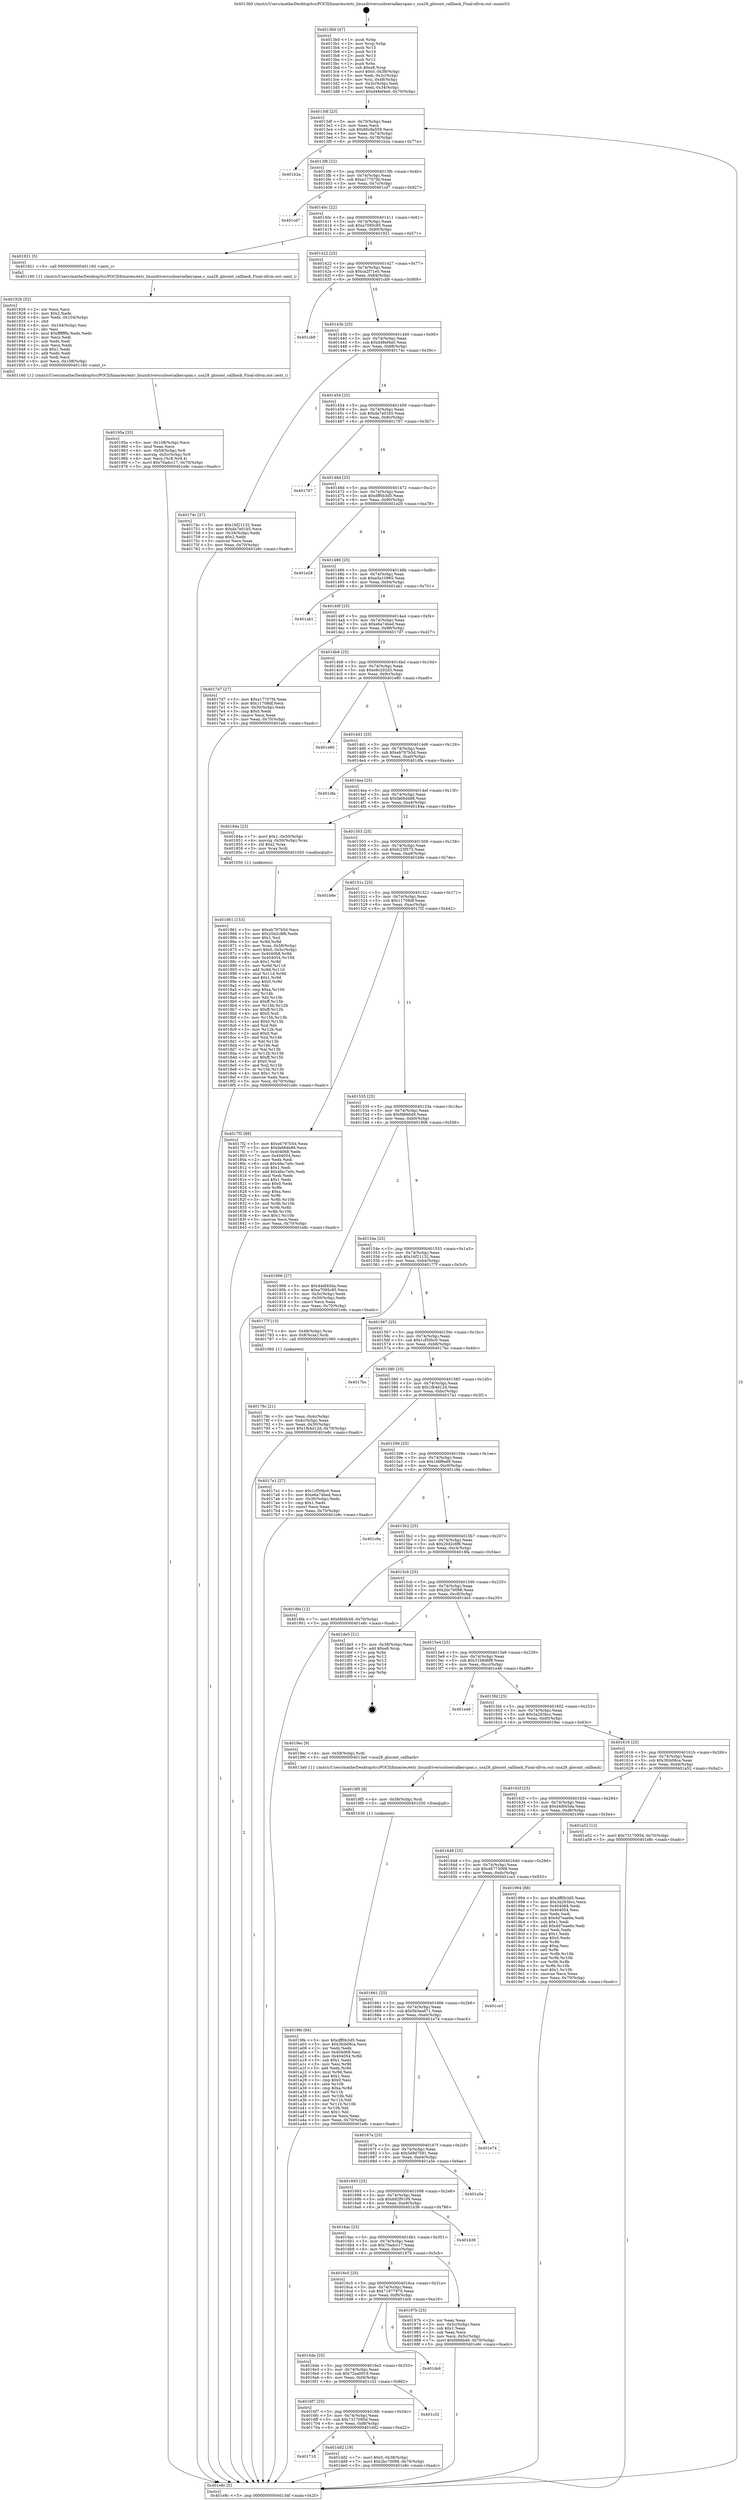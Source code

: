 digraph "0x4013b0" {
  label = "0x4013b0 (/mnt/c/Users/mathe/Desktop/tcc/POCII/binaries/extr_linuxdriversusbserialkeyspan.c_usa28_glocont_callback_Final-ollvm.out::main(0))"
  labelloc = "t"
  node[shape=record]

  Entry [label="",width=0.3,height=0.3,shape=circle,fillcolor=black,style=filled]
  "0x4013df" [label="{
     0x4013df [23]\l
     | [instrs]\l
     &nbsp;&nbsp;0x4013df \<+3\>: mov -0x70(%rbp),%eax\l
     &nbsp;&nbsp;0x4013e2 \<+2\>: mov %eax,%ecx\l
     &nbsp;&nbsp;0x4013e4 \<+6\>: sub $0x80c9a559,%ecx\l
     &nbsp;&nbsp;0x4013ea \<+3\>: mov %eax,-0x74(%rbp)\l
     &nbsp;&nbsp;0x4013ed \<+3\>: mov %ecx,-0x78(%rbp)\l
     &nbsp;&nbsp;0x4013f0 \<+6\>: je 0000000000401b2a \<main+0x77a\>\l
  }"]
  "0x401b2a" [label="{
     0x401b2a\l
  }", style=dashed]
  "0x4013f6" [label="{
     0x4013f6 [22]\l
     | [instrs]\l
     &nbsp;&nbsp;0x4013f6 \<+5\>: jmp 00000000004013fb \<main+0x4b\>\l
     &nbsp;&nbsp;0x4013fb \<+3\>: mov -0x74(%rbp),%eax\l
     &nbsp;&nbsp;0x4013fe \<+5\>: sub $0xa17707fd,%eax\l
     &nbsp;&nbsp;0x401403 \<+3\>: mov %eax,-0x7c(%rbp)\l
     &nbsp;&nbsp;0x401406 \<+6\>: je 0000000000401cd7 \<main+0x927\>\l
  }"]
  Exit [label="",width=0.3,height=0.3,shape=circle,fillcolor=black,style=filled,peripheries=2]
  "0x401cd7" [label="{
     0x401cd7\l
  }", style=dashed]
  "0x40140c" [label="{
     0x40140c [22]\l
     | [instrs]\l
     &nbsp;&nbsp;0x40140c \<+5\>: jmp 0000000000401411 \<main+0x61\>\l
     &nbsp;&nbsp;0x401411 \<+3\>: mov -0x74(%rbp),%eax\l
     &nbsp;&nbsp;0x401414 \<+5\>: sub $0xa7095c85,%eax\l
     &nbsp;&nbsp;0x401419 \<+3\>: mov %eax,-0x80(%rbp)\l
     &nbsp;&nbsp;0x40141c \<+6\>: je 0000000000401921 \<main+0x571\>\l
  }"]
  "0x401710" [label="{
     0x401710\l
  }", style=dashed]
  "0x401921" [label="{
     0x401921 [5]\l
     | [instrs]\l
     &nbsp;&nbsp;0x401921 \<+5\>: call 0000000000401160 \<next_i\>\l
     | [calls]\l
     &nbsp;&nbsp;0x401160 \{1\} (/mnt/c/Users/mathe/Desktop/tcc/POCII/binaries/extr_linuxdriversusbserialkeyspan.c_usa28_glocont_callback_Final-ollvm.out::next_i)\l
  }"]
  "0x401422" [label="{
     0x401422 [25]\l
     | [instrs]\l
     &nbsp;&nbsp;0x401422 \<+5\>: jmp 0000000000401427 \<main+0x77\>\l
     &nbsp;&nbsp;0x401427 \<+3\>: mov -0x74(%rbp),%eax\l
     &nbsp;&nbsp;0x40142a \<+5\>: sub $0xca2f71e0,%eax\l
     &nbsp;&nbsp;0x40142f \<+6\>: mov %eax,-0x84(%rbp)\l
     &nbsp;&nbsp;0x401435 \<+6\>: je 0000000000401cb9 \<main+0x909\>\l
  }"]
  "0x401dd2" [label="{
     0x401dd2 [19]\l
     | [instrs]\l
     &nbsp;&nbsp;0x401dd2 \<+7\>: movl $0x0,-0x38(%rbp)\l
     &nbsp;&nbsp;0x401dd9 \<+7\>: movl $0x2bc70098,-0x70(%rbp)\l
     &nbsp;&nbsp;0x401de0 \<+5\>: jmp 0000000000401e8c \<main+0xadc\>\l
  }"]
  "0x401cb9" [label="{
     0x401cb9\l
  }", style=dashed]
  "0x40143b" [label="{
     0x40143b [25]\l
     | [instrs]\l
     &nbsp;&nbsp;0x40143b \<+5\>: jmp 0000000000401440 \<main+0x90\>\l
     &nbsp;&nbsp;0x401440 \<+3\>: mov -0x74(%rbp),%eax\l
     &nbsp;&nbsp;0x401443 \<+5\>: sub $0xd48ef4a0,%eax\l
     &nbsp;&nbsp;0x401448 \<+6\>: mov %eax,-0x88(%rbp)\l
     &nbsp;&nbsp;0x40144e \<+6\>: je 000000000040174c \<main+0x39c\>\l
  }"]
  "0x4016f7" [label="{
     0x4016f7 [25]\l
     | [instrs]\l
     &nbsp;&nbsp;0x4016f7 \<+5\>: jmp 00000000004016fc \<main+0x34c\>\l
     &nbsp;&nbsp;0x4016fc \<+3\>: mov -0x74(%rbp),%eax\l
     &nbsp;&nbsp;0x4016ff \<+5\>: sub $0x7317095d,%eax\l
     &nbsp;&nbsp;0x401704 \<+6\>: mov %eax,-0xf8(%rbp)\l
     &nbsp;&nbsp;0x40170a \<+6\>: je 0000000000401dd2 \<main+0xa22\>\l
  }"]
  "0x40174c" [label="{
     0x40174c [27]\l
     | [instrs]\l
     &nbsp;&nbsp;0x40174c \<+5\>: mov $0x16f21132,%eax\l
     &nbsp;&nbsp;0x401751 \<+5\>: mov $0xda7e01b5,%ecx\l
     &nbsp;&nbsp;0x401756 \<+3\>: mov -0x34(%rbp),%edx\l
     &nbsp;&nbsp;0x401759 \<+3\>: cmp $0x2,%edx\l
     &nbsp;&nbsp;0x40175c \<+3\>: cmovne %ecx,%eax\l
     &nbsp;&nbsp;0x40175f \<+3\>: mov %eax,-0x70(%rbp)\l
     &nbsp;&nbsp;0x401762 \<+5\>: jmp 0000000000401e8c \<main+0xadc\>\l
  }"]
  "0x401454" [label="{
     0x401454 [25]\l
     | [instrs]\l
     &nbsp;&nbsp;0x401454 \<+5\>: jmp 0000000000401459 \<main+0xa9\>\l
     &nbsp;&nbsp;0x401459 \<+3\>: mov -0x74(%rbp),%eax\l
     &nbsp;&nbsp;0x40145c \<+5\>: sub $0xda7e01b5,%eax\l
     &nbsp;&nbsp;0x401461 \<+6\>: mov %eax,-0x8c(%rbp)\l
     &nbsp;&nbsp;0x401467 \<+6\>: je 0000000000401767 \<main+0x3b7\>\l
  }"]
  "0x401e8c" [label="{
     0x401e8c [5]\l
     | [instrs]\l
     &nbsp;&nbsp;0x401e8c \<+5\>: jmp 00000000004013df \<main+0x2f\>\l
  }"]
  "0x4013b0" [label="{
     0x4013b0 [47]\l
     | [instrs]\l
     &nbsp;&nbsp;0x4013b0 \<+1\>: push %rbp\l
     &nbsp;&nbsp;0x4013b1 \<+3\>: mov %rsp,%rbp\l
     &nbsp;&nbsp;0x4013b4 \<+2\>: push %r15\l
     &nbsp;&nbsp;0x4013b6 \<+2\>: push %r14\l
     &nbsp;&nbsp;0x4013b8 \<+2\>: push %r13\l
     &nbsp;&nbsp;0x4013ba \<+2\>: push %r12\l
     &nbsp;&nbsp;0x4013bc \<+1\>: push %rbx\l
     &nbsp;&nbsp;0x4013bd \<+7\>: sub $0xe8,%rsp\l
     &nbsp;&nbsp;0x4013c4 \<+7\>: movl $0x0,-0x38(%rbp)\l
     &nbsp;&nbsp;0x4013cb \<+3\>: mov %edi,-0x3c(%rbp)\l
     &nbsp;&nbsp;0x4013ce \<+4\>: mov %rsi,-0x48(%rbp)\l
     &nbsp;&nbsp;0x4013d2 \<+3\>: mov -0x3c(%rbp),%edi\l
     &nbsp;&nbsp;0x4013d5 \<+3\>: mov %edi,-0x34(%rbp)\l
     &nbsp;&nbsp;0x4013d8 \<+7\>: movl $0xd48ef4a0,-0x70(%rbp)\l
  }"]
  "0x401c32" [label="{
     0x401c32\l
  }", style=dashed]
  "0x401767" [label="{
     0x401767\l
  }", style=dashed]
  "0x40146d" [label="{
     0x40146d [25]\l
     | [instrs]\l
     &nbsp;&nbsp;0x40146d \<+5\>: jmp 0000000000401472 \<main+0xc2\>\l
     &nbsp;&nbsp;0x401472 \<+3\>: mov -0x74(%rbp),%eax\l
     &nbsp;&nbsp;0x401475 \<+5\>: sub $0xdff0b3d5,%eax\l
     &nbsp;&nbsp;0x40147a \<+6\>: mov %eax,-0x90(%rbp)\l
     &nbsp;&nbsp;0x401480 \<+6\>: je 0000000000401e28 \<main+0xa78\>\l
  }"]
  "0x4016de" [label="{
     0x4016de [25]\l
     | [instrs]\l
     &nbsp;&nbsp;0x4016de \<+5\>: jmp 00000000004016e3 \<main+0x333\>\l
     &nbsp;&nbsp;0x4016e3 \<+3\>: mov -0x74(%rbp),%eax\l
     &nbsp;&nbsp;0x4016e6 \<+5\>: sub $0x72aa0919,%eax\l
     &nbsp;&nbsp;0x4016eb \<+6\>: mov %eax,-0xf4(%rbp)\l
     &nbsp;&nbsp;0x4016f1 \<+6\>: je 0000000000401c32 \<main+0x882\>\l
  }"]
  "0x401e28" [label="{
     0x401e28\l
  }", style=dashed]
  "0x401486" [label="{
     0x401486 [25]\l
     | [instrs]\l
     &nbsp;&nbsp;0x401486 \<+5\>: jmp 000000000040148b \<main+0xdb\>\l
     &nbsp;&nbsp;0x40148b \<+3\>: mov -0x74(%rbp),%eax\l
     &nbsp;&nbsp;0x40148e \<+5\>: sub $0xe5a10965,%eax\l
     &nbsp;&nbsp;0x401493 \<+6\>: mov %eax,-0x94(%rbp)\l
     &nbsp;&nbsp;0x401499 \<+6\>: je 0000000000401ab1 \<main+0x701\>\l
  }"]
  "0x401dc6" [label="{
     0x401dc6\l
  }", style=dashed]
  "0x401ab1" [label="{
     0x401ab1\l
  }", style=dashed]
  "0x40149f" [label="{
     0x40149f [25]\l
     | [instrs]\l
     &nbsp;&nbsp;0x40149f \<+5\>: jmp 00000000004014a4 \<main+0xf4\>\l
     &nbsp;&nbsp;0x4014a4 \<+3\>: mov -0x74(%rbp),%eax\l
     &nbsp;&nbsp;0x4014a7 \<+5\>: sub $0xe6a74bed,%eax\l
     &nbsp;&nbsp;0x4014ac \<+6\>: mov %eax,-0x98(%rbp)\l
     &nbsp;&nbsp;0x4014b2 \<+6\>: je 00000000004017d7 \<main+0x427\>\l
  }"]
  "0x4019fe" [label="{
     0x4019fe [84]\l
     | [instrs]\l
     &nbsp;&nbsp;0x4019fe \<+5\>: mov $0xdff0b3d5,%eax\l
     &nbsp;&nbsp;0x401a03 \<+5\>: mov $0x3fcb08ca,%ecx\l
     &nbsp;&nbsp;0x401a08 \<+2\>: xor %edx,%edx\l
     &nbsp;&nbsp;0x401a0a \<+7\>: mov 0x404068,%esi\l
     &nbsp;&nbsp;0x401a11 \<+8\>: mov 0x404054,%r8d\l
     &nbsp;&nbsp;0x401a19 \<+3\>: sub $0x1,%edx\l
     &nbsp;&nbsp;0x401a1c \<+3\>: mov %esi,%r9d\l
     &nbsp;&nbsp;0x401a1f \<+3\>: add %edx,%r9d\l
     &nbsp;&nbsp;0x401a22 \<+4\>: imul %r9d,%esi\l
     &nbsp;&nbsp;0x401a26 \<+3\>: and $0x1,%esi\l
     &nbsp;&nbsp;0x401a29 \<+3\>: cmp $0x0,%esi\l
     &nbsp;&nbsp;0x401a2c \<+4\>: sete %r10b\l
     &nbsp;&nbsp;0x401a30 \<+4\>: cmp $0xa,%r8d\l
     &nbsp;&nbsp;0x401a34 \<+4\>: setl %r11b\l
     &nbsp;&nbsp;0x401a38 \<+3\>: mov %r10b,%bl\l
     &nbsp;&nbsp;0x401a3b \<+3\>: and %r11b,%bl\l
     &nbsp;&nbsp;0x401a3e \<+3\>: xor %r11b,%r10b\l
     &nbsp;&nbsp;0x401a41 \<+3\>: or %r10b,%bl\l
     &nbsp;&nbsp;0x401a44 \<+3\>: test $0x1,%bl\l
     &nbsp;&nbsp;0x401a47 \<+3\>: cmovne %ecx,%eax\l
     &nbsp;&nbsp;0x401a4a \<+3\>: mov %eax,-0x70(%rbp)\l
     &nbsp;&nbsp;0x401a4d \<+5\>: jmp 0000000000401e8c \<main+0xadc\>\l
  }"]
  "0x4017d7" [label="{
     0x4017d7 [27]\l
     | [instrs]\l
     &nbsp;&nbsp;0x4017d7 \<+5\>: mov $0xa17707fd,%eax\l
     &nbsp;&nbsp;0x4017dc \<+5\>: mov $0x11708df,%ecx\l
     &nbsp;&nbsp;0x4017e1 \<+3\>: mov -0x30(%rbp),%edx\l
     &nbsp;&nbsp;0x4017e4 \<+3\>: cmp $0x0,%edx\l
     &nbsp;&nbsp;0x4017e7 \<+3\>: cmove %ecx,%eax\l
     &nbsp;&nbsp;0x4017ea \<+3\>: mov %eax,-0x70(%rbp)\l
     &nbsp;&nbsp;0x4017ed \<+5\>: jmp 0000000000401e8c \<main+0xadc\>\l
  }"]
  "0x4014b8" [label="{
     0x4014b8 [25]\l
     | [instrs]\l
     &nbsp;&nbsp;0x4014b8 \<+5\>: jmp 00000000004014bd \<main+0x10d\>\l
     &nbsp;&nbsp;0x4014bd \<+3\>: mov -0x74(%rbp),%eax\l
     &nbsp;&nbsp;0x4014c0 \<+5\>: sub $0xe9c202d3,%eax\l
     &nbsp;&nbsp;0x4014c5 \<+6\>: mov %eax,-0x9c(%rbp)\l
     &nbsp;&nbsp;0x4014cb \<+6\>: je 0000000000401e80 \<main+0xad0\>\l
  }"]
  "0x4019f5" [label="{
     0x4019f5 [9]\l
     | [instrs]\l
     &nbsp;&nbsp;0x4019f5 \<+4\>: mov -0x58(%rbp),%rdi\l
     &nbsp;&nbsp;0x4019f9 \<+5\>: call 0000000000401030 \<free@plt\>\l
     | [calls]\l
     &nbsp;&nbsp;0x401030 \{1\} (unknown)\l
  }"]
  "0x401e80" [label="{
     0x401e80\l
  }", style=dashed]
  "0x4014d1" [label="{
     0x4014d1 [25]\l
     | [instrs]\l
     &nbsp;&nbsp;0x4014d1 \<+5\>: jmp 00000000004014d6 \<main+0x126\>\l
     &nbsp;&nbsp;0x4014d6 \<+3\>: mov -0x74(%rbp),%eax\l
     &nbsp;&nbsp;0x4014d9 \<+5\>: sub $0xeb797b5d,%eax\l
     &nbsp;&nbsp;0x4014de \<+6\>: mov %eax,-0xa0(%rbp)\l
     &nbsp;&nbsp;0x4014e4 \<+6\>: je 0000000000401dfa \<main+0xa4a\>\l
  }"]
  "0x4016c5" [label="{
     0x4016c5 [25]\l
     | [instrs]\l
     &nbsp;&nbsp;0x4016c5 \<+5\>: jmp 00000000004016ca \<main+0x31a\>\l
     &nbsp;&nbsp;0x4016ca \<+3\>: mov -0x74(%rbp),%eax\l
     &nbsp;&nbsp;0x4016cd \<+5\>: sub $0x71877970,%eax\l
     &nbsp;&nbsp;0x4016d2 \<+6\>: mov %eax,-0xf0(%rbp)\l
     &nbsp;&nbsp;0x4016d8 \<+6\>: je 0000000000401dc6 \<main+0xa16\>\l
  }"]
  "0x401dfa" [label="{
     0x401dfa\l
  }", style=dashed]
  "0x4014ea" [label="{
     0x4014ea [25]\l
     | [instrs]\l
     &nbsp;&nbsp;0x4014ea \<+5\>: jmp 00000000004014ef \<main+0x13f\>\l
     &nbsp;&nbsp;0x4014ef \<+3\>: mov -0x74(%rbp),%eax\l
     &nbsp;&nbsp;0x4014f2 \<+5\>: sub $0xfa684b88,%eax\l
     &nbsp;&nbsp;0x4014f7 \<+6\>: mov %eax,-0xa4(%rbp)\l
     &nbsp;&nbsp;0x4014fd \<+6\>: je 000000000040184a \<main+0x49a\>\l
  }"]
  "0x40197b" [label="{
     0x40197b [25]\l
     | [instrs]\l
     &nbsp;&nbsp;0x40197b \<+2\>: xor %eax,%eax\l
     &nbsp;&nbsp;0x40197d \<+3\>: mov -0x5c(%rbp),%ecx\l
     &nbsp;&nbsp;0x401980 \<+3\>: sub $0x1,%eax\l
     &nbsp;&nbsp;0x401983 \<+2\>: sub %eax,%ecx\l
     &nbsp;&nbsp;0x401985 \<+3\>: mov %ecx,-0x5c(%rbp)\l
     &nbsp;&nbsp;0x401988 \<+7\>: movl $0xfd66b49,-0x70(%rbp)\l
     &nbsp;&nbsp;0x40198f \<+5\>: jmp 0000000000401e8c \<main+0xadc\>\l
  }"]
  "0x40184a" [label="{
     0x40184a [23]\l
     | [instrs]\l
     &nbsp;&nbsp;0x40184a \<+7\>: movl $0x1,-0x50(%rbp)\l
     &nbsp;&nbsp;0x401851 \<+4\>: movslq -0x50(%rbp),%rax\l
     &nbsp;&nbsp;0x401855 \<+4\>: shl $0x2,%rax\l
     &nbsp;&nbsp;0x401859 \<+3\>: mov %rax,%rdi\l
     &nbsp;&nbsp;0x40185c \<+5\>: call 0000000000401050 \<malloc@plt\>\l
     | [calls]\l
     &nbsp;&nbsp;0x401050 \{1\} (unknown)\l
  }"]
  "0x401503" [label="{
     0x401503 [25]\l
     | [instrs]\l
     &nbsp;&nbsp;0x401503 \<+5\>: jmp 0000000000401508 \<main+0x158\>\l
     &nbsp;&nbsp;0x401508 \<+3\>: mov -0x74(%rbp),%eax\l
     &nbsp;&nbsp;0x40150b \<+5\>: sub $0xfc23f575,%eax\l
     &nbsp;&nbsp;0x401510 \<+6\>: mov %eax,-0xa8(%rbp)\l
     &nbsp;&nbsp;0x401516 \<+6\>: je 0000000000401b8e \<main+0x7de\>\l
  }"]
  "0x4016ac" [label="{
     0x4016ac [25]\l
     | [instrs]\l
     &nbsp;&nbsp;0x4016ac \<+5\>: jmp 00000000004016b1 \<main+0x301\>\l
     &nbsp;&nbsp;0x4016b1 \<+3\>: mov -0x74(%rbp),%eax\l
     &nbsp;&nbsp;0x4016b4 \<+5\>: sub $0x70adcc17,%eax\l
     &nbsp;&nbsp;0x4016b9 \<+6\>: mov %eax,-0xec(%rbp)\l
     &nbsp;&nbsp;0x4016bf \<+6\>: je 000000000040197b \<main+0x5cb\>\l
  }"]
  "0x401b8e" [label="{
     0x401b8e\l
  }", style=dashed]
  "0x40151c" [label="{
     0x40151c [25]\l
     | [instrs]\l
     &nbsp;&nbsp;0x40151c \<+5\>: jmp 0000000000401521 \<main+0x171\>\l
     &nbsp;&nbsp;0x401521 \<+3\>: mov -0x74(%rbp),%eax\l
     &nbsp;&nbsp;0x401524 \<+5\>: sub $0x11708df,%eax\l
     &nbsp;&nbsp;0x401529 \<+6\>: mov %eax,-0xac(%rbp)\l
     &nbsp;&nbsp;0x40152f \<+6\>: je 00000000004017f2 \<main+0x442\>\l
  }"]
  "0x401b36" [label="{
     0x401b36\l
  }", style=dashed]
  "0x4017f2" [label="{
     0x4017f2 [88]\l
     | [instrs]\l
     &nbsp;&nbsp;0x4017f2 \<+5\>: mov $0xeb797b5d,%eax\l
     &nbsp;&nbsp;0x4017f7 \<+5\>: mov $0xfa684b88,%ecx\l
     &nbsp;&nbsp;0x4017fc \<+7\>: mov 0x404068,%edx\l
     &nbsp;&nbsp;0x401803 \<+7\>: mov 0x404054,%esi\l
     &nbsp;&nbsp;0x40180a \<+2\>: mov %edx,%edi\l
     &nbsp;&nbsp;0x40180c \<+6\>: sub $0x4fec7e0c,%edi\l
     &nbsp;&nbsp;0x401812 \<+3\>: sub $0x1,%edi\l
     &nbsp;&nbsp;0x401815 \<+6\>: add $0x4fec7e0c,%edi\l
     &nbsp;&nbsp;0x40181b \<+3\>: imul %edi,%edx\l
     &nbsp;&nbsp;0x40181e \<+3\>: and $0x1,%edx\l
     &nbsp;&nbsp;0x401821 \<+3\>: cmp $0x0,%edx\l
     &nbsp;&nbsp;0x401824 \<+4\>: sete %r8b\l
     &nbsp;&nbsp;0x401828 \<+3\>: cmp $0xa,%esi\l
     &nbsp;&nbsp;0x40182b \<+4\>: setl %r9b\l
     &nbsp;&nbsp;0x40182f \<+3\>: mov %r8b,%r10b\l
     &nbsp;&nbsp;0x401832 \<+3\>: and %r9b,%r10b\l
     &nbsp;&nbsp;0x401835 \<+3\>: xor %r9b,%r8b\l
     &nbsp;&nbsp;0x401838 \<+3\>: or %r8b,%r10b\l
     &nbsp;&nbsp;0x40183b \<+4\>: test $0x1,%r10b\l
     &nbsp;&nbsp;0x40183f \<+3\>: cmovne %ecx,%eax\l
     &nbsp;&nbsp;0x401842 \<+3\>: mov %eax,-0x70(%rbp)\l
     &nbsp;&nbsp;0x401845 \<+5\>: jmp 0000000000401e8c \<main+0xadc\>\l
  }"]
  "0x401535" [label="{
     0x401535 [25]\l
     | [instrs]\l
     &nbsp;&nbsp;0x401535 \<+5\>: jmp 000000000040153a \<main+0x18a\>\l
     &nbsp;&nbsp;0x40153a \<+3\>: mov -0x74(%rbp),%eax\l
     &nbsp;&nbsp;0x40153d \<+5\>: sub $0xfd66b49,%eax\l
     &nbsp;&nbsp;0x401542 \<+6\>: mov %eax,-0xb0(%rbp)\l
     &nbsp;&nbsp;0x401548 \<+6\>: je 0000000000401906 \<main+0x556\>\l
  }"]
  "0x401693" [label="{
     0x401693 [25]\l
     | [instrs]\l
     &nbsp;&nbsp;0x401693 \<+5\>: jmp 0000000000401698 \<main+0x2e8\>\l
     &nbsp;&nbsp;0x401698 \<+3\>: mov -0x74(%rbp),%eax\l
     &nbsp;&nbsp;0x40169b \<+5\>: sub $0x682f9109,%eax\l
     &nbsp;&nbsp;0x4016a0 \<+6\>: mov %eax,-0xe8(%rbp)\l
     &nbsp;&nbsp;0x4016a6 \<+6\>: je 0000000000401b36 \<main+0x786\>\l
  }"]
  "0x401906" [label="{
     0x401906 [27]\l
     | [instrs]\l
     &nbsp;&nbsp;0x401906 \<+5\>: mov $0x44df45da,%eax\l
     &nbsp;&nbsp;0x40190b \<+5\>: mov $0xa7095c85,%ecx\l
     &nbsp;&nbsp;0x401910 \<+3\>: mov -0x5c(%rbp),%edx\l
     &nbsp;&nbsp;0x401913 \<+3\>: cmp -0x50(%rbp),%edx\l
     &nbsp;&nbsp;0x401916 \<+3\>: cmovl %ecx,%eax\l
     &nbsp;&nbsp;0x401919 \<+3\>: mov %eax,-0x70(%rbp)\l
     &nbsp;&nbsp;0x40191c \<+5\>: jmp 0000000000401e8c \<main+0xadc\>\l
  }"]
  "0x40154e" [label="{
     0x40154e [25]\l
     | [instrs]\l
     &nbsp;&nbsp;0x40154e \<+5\>: jmp 0000000000401553 \<main+0x1a3\>\l
     &nbsp;&nbsp;0x401553 \<+3\>: mov -0x74(%rbp),%eax\l
     &nbsp;&nbsp;0x401556 \<+5\>: sub $0x16f21132,%eax\l
     &nbsp;&nbsp;0x40155b \<+6\>: mov %eax,-0xb4(%rbp)\l
     &nbsp;&nbsp;0x401561 \<+6\>: je 000000000040177f \<main+0x3cf\>\l
  }"]
  "0x401a5e" [label="{
     0x401a5e\l
  }", style=dashed]
  "0x40177f" [label="{
     0x40177f [13]\l
     | [instrs]\l
     &nbsp;&nbsp;0x40177f \<+4\>: mov -0x48(%rbp),%rax\l
     &nbsp;&nbsp;0x401783 \<+4\>: mov 0x8(%rax),%rdi\l
     &nbsp;&nbsp;0x401787 \<+5\>: call 0000000000401060 \<atoi@plt\>\l
     | [calls]\l
     &nbsp;&nbsp;0x401060 \{1\} (unknown)\l
  }"]
  "0x401567" [label="{
     0x401567 [25]\l
     | [instrs]\l
     &nbsp;&nbsp;0x401567 \<+5\>: jmp 000000000040156c \<main+0x1bc\>\l
     &nbsp;&nbsp;0x40156c \<+3\>: mov -0x74(%rbp),%eax\l
     &nbsp;&nbsp;0x40156f \<+5\>: sub $0x1cf50bc0,%eax\l
     &nbsp;&nbsp;0x401574 \<+6\>: mov %eax,-0xb8(%rbp)\l
     &nbsp;&nbsp;0x40157a \<+6\>: je 00000000004017bc \<main+0x40c\>\l
  }"]
  "0x40178c" [label="{
     0x40178c [21]\l
     | [instrs]\l
     &nbsp;&nbsp;0x40178c \<+3\>: mov %eax,-0x4c(%rbp)\l
     &nbsp;&nbsp;0x40178f \<+3\>: mov -0x4c(%rbp),%eax\l
     &nbsp;&nbsp;0x401792 \<+3\>: mov %eax,-0x30(%rbp)\l
     &nbsp;&nbsp;0x401795 \<+7\>: movl $0x1fb4d12d,-0x70(%rbp)\l
     &nbsp;&nbsp;0x40179c \<+5\>: jmp 0000000000401e8c \<main+0xadc\>\l
  }"]
  "0x40167a" [label="{
     0x40167a [25]\l
     | [instrs]\l
     &nbsp;&nbsp;0x40167a \<+5\>: jmp 000000000040167f \<main+0x2cf\>\l
     &nbsp;&nbsp;0x40167f \<+3\>: mov -0x74(%rbp),%eax\l
     &nbsp;&nbsp;0x401682 \<+5\>: sub $0x5e9d7591,%eax\l
     &nbsp;&nbsp;0x401687 \<+6\>: mov %eax,-0xe4(%rbp)\l
     &nbsp;&nbsp;0x40168d \<+6\>: je 0000000000401a5e \<main+0x6ae\>\l
  }"]
  "0x4017bc" [label="{
     0x4017bc\l
  }", style=dashed]
  "0x401580" [label="{
     0x401580 [25]\l
     | [instrs]\l
     &nbsp;&nbsp;0x401580 \<+5\>: jmp 0000000000401585 \<main+0x1d5\>\l
     &nbsp;&nbsp;0x401585 \<+3\>: mov -0x74(%rbp),%eax\l
     &nbsp;&nbsp;0x401588 \<+5\>: sub $0x1fb4d12d,%eax\l
     &nbsp;&nbsp;0x40158d \<+6\>: mov %eax,-0xbc(%rbp)\l
     &nbsp;&nbsp;0x401593 \<+6\>: je 00000000004017a1 \<main+0x3f1\>\l
  }"]
  "0x401e74" [label="{
     0x401e74\l
  }", style=dashed]
  "0x4017a1" [label="{
     0x4017a1 [27]\l
     | [instrs]\l
     &nbsp;&nbsp;0x4017a1 \<+5\>: mov $0x1cf50bc0,%eax\l
     &nbsp;&nbsp;0x4017a6 \<+5\>: mov $0xe6a74bed,%ecx\l
     &nbsp;&nbsp;0x4017ab \<+3\>: mov -0x30(%rbp),%edx\l
     &nbsp;&nbsp;0x4017ae \<+3\>: cmp $0x1,%edx\l
     &nbsp;&nbsp;0x4017b1 \<+3\>: cmovl %ecx,%eax\l
     &nbsp;&nbsp;0x4017b4 \<+3\>: mov %eax,-0x70(%rbp)\l
     &nbsp;&nbsp;0x4017b7 \<+5\>: jmp 0000000000401e8c \<main+0xadc\>\l
  }"]
  "0x401599" [label="{
     0x401599 [25]\l
     | [instrs]\l
     &nbsp;&nbsp;0x401599 \<+5\>: jmp 000000000040159e \<main+0x1ee\>\l
     &nbsp;&nbsp;0x40159e \<+3\>: mov -0x74(%rbp),%eax\l
     &nbsp;&nbsp;0x4015a1 \<+5\>: sub $0x1fdf8ed9,%eax\l
     &nbsp;&nbsp;0x4015a6 \<+6\>: mov %eax,-0xc0(%rbp)\l
     &nbsp;&nbsp;0x4015ac \<+6\>: je 0000000000401c9a \<main+0x8ea\>\l
  }"]
  "0x401861" [label="{
     0x401861 [153]\l
     | [instrs]\l
     &nbsp;&nbsp;0x401861 \<+5\>: mov $0xeb797b5d,%ecx\l
     &nbsp;&nbsp;0x401866 \<+5\>: mov $0x20d2c8f6,%edx\l
     &nbsp;&nbsp;0x40186b \<+3\>: mov $0x1,%sil\l
     &nbsp;&nbsp;0x40186e \<+3\>: xor %r8d,%r8d\l
     &nbsp;&nbsp;0x401871 \<+4\>: mov %rax,-0x58(%rbp)\l
     &nbsp;&nbsp;0x401875 \<+7\>: movl $0x0,-0x5c(%rbp)\l
     &nbsp;&nbsp;0x40187c \<+8\>: mov 0x404068,%r9d\l
     &nbsp;&nbsp;0x401884 \<+8\>: mov 0x404054,%r10d\l
     &nbsp;&nbsp;0x40188c \<+4\>: sub $0x1,%r8d\l
     &nbsp;&nbsp;0x401890 \<+3\>: mov %r9d,%r11d\l
     &nbsp;&nbsp;0x401893 \<+3\>: add %r8d,%r11d\l
     &nbsp;&nbsp;0x401896 \<+4\>: imul %r11d,%r9d\l
     &nbsp;&nbsp;0x40189a \<+4\>: and $0x1,%r9d\l
     &nbsp;&nbsp;0x40189e \<+4\>: cmp $0x0,%r9d\l
     &nbsp;&nbsp;0x4018a2 \<+3\>: sete %bl\l
     &nbsp;&nbsp;0x4018a5 \<+4\>: cmp $0xa,%r10d\l
     &nbsp;&nbsp;0x4018a9 \<+4\>: setl %r14b\l
     &nbsp;&nbsp;0x4018ad \<+3\>: mov %bl,%r15b\l
     &nbsp;&nbsp;0x4018b0 \<+4\>: xor $0xff,%r15b\l
     &nbsp;&nbsp;0x4018b4 \<+3\>: mov %r14b,%r12b\l
     &nbsp;&nbsp;0x4018b7 \<+4\>: xor $0xff,%r12b\l
     &nbsp;&nbsp;0x4018bb \<+4\>: xor $0x0,%sil\l
     &nbsp;&nbsp;0x4018bf \<+3\>: mov %r15b,%r13b\l
     &nbsp;&nbsp;0x4018c2 \<+4\>: and $0x0,%r13b\l
     &nbsp;&nbsp;0x4018c6 \<+3\>: and %sil,%bl\l
     &nbsp;&nbsp;0x4018c9 \<+3\>: mov %r12b,%al\l
     &nbsp;&nbsp;0x4018cc \<+2\>: and $0x0,%al\l
     &nbsp;&nbsp;0x4018ce \<+3\>: and %sil,%r14b\l
     &nbsp;&nbsp;0x4018d1 \<+3\>: or %bl,%r13b\l
     &nbsp;&nbsp;0x4018d4 \<+3\>: or %r14b,%al\l
     &nbsp;&nbsp;0x4018d7 \<+3\>: xor %al,%r13b\l
     &nbsp;&nbsp;0x4018da \<+3\>: or %r12b,%r15b\l
     &nbsp;&nbsp;0x4018dd \<+4\>: xor $0xff,%r15b\l
     &nbsp;&nbsp;0x4018e1 \<+4\>: or $0x0,%sil\l
     &nbsp;&nbsp;0x4018e5 \<+3\>: and %sil,%r15b\l
     &nbsp;&nbsp;0x4018e8 \<+3\>: or %r15b,%r13b\l
     &nbsp;&nbsp;0x4018eb \<+4\>: test $0x1,%r13b\l
     &nbsp;&nbsp;0x4018ef \<+3\>: cmovne %edx,%ecx\l
     &nbsp;&nbsp;0x4018f2 \<+3\>: mov %ecx,-0x70(%rbp)\l
     &nbsp;&nbsp;0x4018f5 \<+5\>: jmp 0000000000401e8c \<main+0xadc\>\l
  }"]
  "0x401661" [label="{
     0x401661 [25]\l
     | [instrs]\l
     &nbsp;&nbsp;0x401661 \<+5\>: jmp 0000000000401666 \<main+0x2b6\>\l
     &nbsp;&nbsp;0x401666 \<+3\>: mov -0x74(%rbp),%eax\l
     &nbsp;&nbsp;0x401669 \<+5\>: sub $0x5b3ea671,%eax\l
     &nbsp;&nbsp;0x40166e \<+6\>: mov %eax,-0xe0(%rbp)\l
     &nbsp;&nbsp;0x401674 \<+6\>: je 0000000000401e74 \<main+0xac4\>\l
  }"]
  "0x401c9a" [label="{
     0x401c9a\l
  }", style=dashed]
  "0x4015b2" [label="{
     0x4015b2 [25]\l
     | [instrs]\l
     &nbsp;&nbsp;0x4015b2 \<+5\>: jmp 00000000004015b7 \<main+0x207\>\l
     &nbsp;&nbsp;0x4015b7 \<+3\>: mov -0x74(%rbp),%eax\l
     &nbsp;&nbsp;0x4015ba \<+5\>: sub $0x20d2c8f6,%eax\l
     &nbsp;&nbsp;0x4015bf \<+6\>: mov %eax,-0xc4(%rbp)\l
     &nbsp;&nbsp;0x4015c5 \<+6\>: je 00000000004018fa \<main+0x54a\>\l
  }"]
  "0x401ce3" [label="{
     0x401ce3\l
  }", style=dashed]
  "0x4018fa" [label="{
     0x4018fa [12]\l
     | [instrs]\l
     &nbsp;&nbsp;0x4018fa \<+7\>: movl $0xfd66b49,-0x70(%rbp)\l
     &nbsp;&nbsp;0x401901 \<+5\>: jmp 0000000000401e8c \<main+0xadc\>\l
  }"]
  "0x4015cb" [label="{
     0x4015cb [25]\l
     | [instrs]\l
     &nbsp;&nbsp;0x4015cb \<+5\>: jmp 00000000004015d0 \<main+0x220\>\l
     &nbsp;&nbsp;0x4015d0 \<+3\>: mov -0x74(%rbp),%eax\l
     &nbsp;&nbsp;0x4015d3 \<+5\>: sub $0x2bc70098,%eax\l
     &nbsp;&nbsp;0x4015d8 \<+6\>: mov %eax,-0xc8(%rbp)\l
     &nbsp;&nbsp;0x4015de \<+6\>: je 0000000000401de5 \<main+0xa35\>\l
  }"]
  "0x401926" [label="{
     0x401926 [52]\l
     | [instrs]\l
     &nbsp;&nbsp;0x401926 \<+2\>: xor %ecx,%ecx\l
     &nbsp;&nbsp;0x401928 \<+5\>: mov $0x2,%edx\l
     &nbsp;&nbsp;0x40192d \<+6\>: mov %edx,-0x104(%rbp)\l
     &nbsp;&nbsp;0x401933 \<+1\>: cltd\l
     &nbsp;&nbsp;0x401934 \<+6\>: mov -0x104(%rbp),%esi\l
     &nbsp;&nbsp;0x40193a \<+2\>: idiv %esi\l
     &nbsp;&nbsp;0x40193c \<+6\>: imul $0xfffffffe,%edx,%edx\l
     &nbsp;&nbsp;0x401942 \<+2\>: mov %ecx,%edi\l
     &nbsp;&nbsp;0x401944 \<+2\>: sub %edx,%edi\l
     &nbsp;&nbsp;0x401946 \<+2\>: mov %ecx,%edx\l
     &nbsp;&nbsp;0x401948 \<+3\>: sub $0x1,%edx\l
     &nbsp;&nbsp;0x40194b \<+2\>: add %edx,%edi\l
     &nbsp;&nbsp;0x40194d \<+2\>: sub %edi,%ecx\l
     &nbsp;&nbsp;0x40194f \<+6\>: mov %ecx,-0x108(%rbp)\l
     &nbsp;&nbsp;0x401955 \<+5\>: call 0000000000401160 \<next_i\>\l
     | [calls]\l
     &nbsp;&nbsp;0x401160 \{1\} (/mnt/c/Users/mathe/Desktop/tcc/POCII/binaries/extr_linuxdriversusbserialkeyspan.c_usa28_glocont_callback_Final-ollvm.out::next_i)\l
  }"]
  "0x40195a" [label="{
     0x40195a [33]\l
     | [instrs]\l
     &nbsp;&nbsp;0x40195a \<+6\>: mov -0x108(%rbp),%ecx\l
     &nbsp;&nbsp;0x401960 \<+3\>: imul %eax,%ecx\l
     &nbsp;&nbsp;0x401963 \<+4\>: mov -0x58(%rbp),%r8\l
     &nbsp;&nbsp;0x401967 \<+4\>: movslq -0x5c(%rbp),%r9\l
     &nbsp;&nbsp;0x40196b \<+4\>: mov %ecx,(%r8,%r9,4)\l
     &nbsp;&nbsp;0x40196f \<+7\>: movl $0x70adcc17,-0x70(%rbp)\l
     &nbsp;&nbsp;0x401976 \<+5\>: jmp 0000000000401e8c \<main+0xadc\>\l
  }"]
  "0x401648" [label="{
     0x401648 [25]\l
     | [instrs]\l
     &nbsp;&nbsp;0x401648 \<+5\>: jmp 000000000040164d \<main+0x29d\>\l
     &nbsp;&nbsp;0x40164d \<+3\>: mov -0x74(%rbp),%eax\l
     &nbsp;&nbsp;0x401650 \<+5\>: sub $0x46773098,%eax\l
     &nbsp;&nbsp;0x401655 \<+6\>: mov %eax,-0xdc(%rbp)\l
     &nbsp;&nbsp;0x40165b \<+6\>: je 0000000000401ce3 \<main+0x933\>\l
  }"]
  "0x401de5" [label="{
     0x401de5 [21]\l
     | [instrs]\l
     &nbsp;&nbsp;0x401de5 \<+3\>: mov -0x38(%rbp),%eax\l
     &nbsp;&nbsp;0x401de8 \<+7\>: add $0xe8,%rsp\l
     &nbsp;&nbsp;0x401def \<+1\>: pop %rbx\l
     &nbsp;&nbsp;0x401df0 \<+2\>: pop %r12\l
     &nbsp;&nbsp;0x401df2 \<+2\>: pop %r13\l
     &nbsp;&nbsp;0x401df4 \<+2\>: pop %r14\l
     &nbsp;&nbsp;0x401df6 \<+2\>: pop %r15\l
     &nbsp;&nbsp;0x401df8 \<+1\>: pop %rbp\l
     &nbsp;&nbsp;0x401df9 \<+1\>: ret\l
  }"]
  "0x4015e4" [label="{
     0x4015e4 [25]\l
     | [instrs]\l
     &nbsp;&nbsp;0x4015e4 \<+5\>: jmp 00000000004015e9 \<main+0x239\>\l
     &nbsp;&nbsp;0x4015e9 \<+3\>: mov -0x74(%rbp),%eax\l
     &nbsp;&nbsp;0x4015ec \<+5\>: sub $0x31b8d6f8,%eax\l
     &nbsp;&nbsp;0x4015f1 \<+6\>: mov %eax,-0xcc(%rbp)\l
     &nbsp;&nbsp;0x4015f7 \<+6\>: je 0000000000401e46 \<main+0xa96\>\l
  }"]
  "0x401994" [label="{
     0x401994 [88]\l
     | [instrs]\l
     &nbsp;&nbsp;0x401994 \<+5\>: mov $0xdff0b3d5,%eax\l
     &nbsp;&nbsp;0x401999 \<+5\>: mov $0x3a283bcc,%ecx\l
     &nbsp;&nbsp;0x40199e \<+7\>: mov 0x404068,%edx\l
     &nbsp;&nbsp;0x4019a5 \<+7\>: mov 0x404054,%esi\l
     &nbsp;&nbsp;0x4019ac \<+2\>: mov %edx,%edi\l
     &nbsp;&nbsp;0x4019ae \<+6\>: sub $0x4d7eae6e,%edi\l
     &nbsp;&nbsp;0x4019b4 \<+3\>: sub $0x1,%edi\l
     &nbsp;&nbsp;0x4019b7 \<+6\>: add $0x4d7eae6e,%edi\l
     &nbsp;&nbsp;0x4019bd \<+3\>: imul %edi,%edx\l
     &nbsp;&nbsp;0x4019c0 \<+3\>: and $0x1,%edx\l
     &nbsp;&nbsp;0x4019c3 \<+3\>: cmp $0x0,%edx\l
     &nbsp;&nbsp;0x4019c6 \<+4\>: sete %r8b\l
     &nbsp;&nbsp;0x4019ca \<+3\>: cmp $0xa,%esi\l
     &nbsp;&nbsp;0x4019cd \<+4\>: setl %r9b\l
     &nbsp;&nbsp;0x4019d1 \<+3\>: mov %r8b,%r10b\l
     &nbsp;&nbsp;0x4019d4 \<+3\>: and %r9b,%r10b\l
     &nbsp;&nbsp;0x4019d7 \<+3\>: xor %r9b,%r8b\l
     &nbsp;&nbsp;0x4019da \<+3\>: or %r8b,%r10b\l
     &nbsp;&nbsp;0x4019dd \<+4\>: test $0x1,%r10b\l
     &nbsp;&nbsp;0x4019e1 \<+3\>: cmovne %ecx,%eax\l
     &nbsp;&nbsp;0x4019e4 \<+3\>: mov %eax,-0x70(%rbp)\l
     &nbsp;&nbsp;0x4019e7 \<+5\>: jmp 0000000000401e8c \<main+0xadc\>\l
  }"]
  "0x401e46" [label="{
     0x401e46\l
  }", style=dashed]
  "0x4015fd" [label="{
     0x4015fd [25]\l
     | [instrs]\l
     &nbsp;&nbsp;0x4015fd \<+5\>: jmp 0000000000401602 \<main+0x252\>\l
     &nbsp;&nbsp;0x401602 \<+3\>: mov -0x74(%rbp),%eax\l
     &nbsp;&nbsp;0x401605 \<+5\>: sub $0x3a283bcc,%eax\l
     &nbsp;&nbsp;0x40160a \<+6\>: mov %eax,-0xd0(%rbp)\l
     &nbsp;&nbsp;0x401610 \<+6\>: je 00000000004019ec \<main+0x63c\>\l
  }"]
  "0x40162f" [label="{
     0x40162f [25]\l
     | [instrs]\l
     &nbsp;&nbsp;0x40162f \<+5\>: jmp 0000000000401634 \<main+0x284\>\l
     &nbsp;&nbsp;0x401634 \<+3\>: mov -0x74(%rbp),%eax\l
     &nbsp;&nbsp;0x401637 \<+5\>: sub $0x44df45da,%eax\l
     &nbsp;&nbsp;0x40163c \<+6\>: mov %eax,-0xd8(%rbp)\l
     &nbsp;&nbsp;0x401642 \<+6\>: je 0000000000401994 \<main+0x5e4\>\l
  }"]
  "0x4019ec" [label="{
     0x4019ec [9]\l
     | [instrs]\l
     &nbsp;&nbsp;0x4019ec \<+4\>: mov -0x58(%rbp),%rdi\l
     &nbsp;&nbsp;0x4019f0 \<+5\>: call 00000000004013a0 \<usa28_glocont_callback\>\l
     | [calls]\l
     &nbsp;&nbsp;0x4013a0 \{1\} (/mnt/c/Users/mathe/Desktop/tcc/POCII/binaries/extr_linuxdriversusbserialkeyspan.c_usa28_glocont_callback_Final-ollvm.out::usa28_glocont_callback)\l
  }"]
  "0x401616" [label="{
     0x401616 [25]\l
     | [instrs]\l
     &nbsp;&nbsp;0x401616 \<+5\>: jmp 000000000040161b \<main+0x26b\>\l
     &nbsp;&nbsp;0x40161b \<+3\>: mov -0x74(%rbp),%eax\l
     &nbsp;&nbsp;0x40161e \<+5\>: sub $0x3fcb08ca,%eax\l
     &nbsp;&nbsp;0x401623 \<+6\>: mov %eax,-0xd4(%rbp)\l
     &nbsp;&nbsp;0x401629 \<+6\>: je 0000000000401a52 \<main+0x6a2\>\l
  }"]
  "0x401a52" [label="{
     0x401a52 [12]\l
     | [instrs]\l
     &nbsp;&nbsp;0x401a52 \<+7\>: movl $0x7317095d,-0x70(%rbp)\l
     &nbsp;&nbsp;0x401a59 \<+5\>: jmp 0000000000401e8c \<main+0xadc\>\l
  }"]
  Entry -> "0x4013b0" [label=" 1"]
  "0x4013df" -> "0x401b2a" [label=" 0"]
  "0x4013df" -> "0x4013f6" [label=" 16"]
  "0x401de5" -> Exit [label=" 1"]
  "0x4013f6" -> "0x401cd7" [label=" 0"]
  "0x4013f6" -> "0x40140c" [label=" 16"]
  "0x401dd2" -> "0x401e8c" [label=" 1"]
  "0x40140c" -> "0x401921" [label=" 1"]
  "0x40140c" -> "0x401422" [label=" 15"]
  "0x4016f7" -> "0x401710" [label=" 0"]
  "0x401422" -> "0x401cb9" [label=" 0"]
  "0x401422" -> "0x40143b" [label=" 15"]
  "0x4016f7" -> "0x401dd2" [label=" 1"]
  "0x40143b" -> "0x40174c" [label=" 1"]
  "0x40143b" -> "0x401454" [label=" 14"]
  "0x40174c" -> "0x401e8c" [label=" 1"]
  "0x4013b0" -> "0x4013df" [label=" 1"]
  "0x401e8c" -> "0x4013df" [label=" 15"]
  "0x4016de" -> "0x4016f7" [label=" 1"]
  "0x401454" -> "0x401767" [label=" 0"]
  "0x401454" -> "0x40146d" [label=" 14"]
  "0x4016de" -> "0x401c32" [label=" 0"]
  "0x40146d" -> "0x401e28" [label=" 0"]
  "0x40146d" -> "0x401486" [label=" 14"]
  "0x4016c5" -> "0x4016de" [label=" 1"]
  "0x401486" -> "0x401ab1" [label=" 0"]
  "0x401486" -> "0x40149f" [label=" 14"]
  "0x4016c5" -> "0x401dc6" [label=" 0"]
  "0x40149f" -> "0x4017d7" [label=" 1"]
  "0x40149f" -> "0x4014b8" [label=" 13"]
  "0x401a52" -> "0x401e8c" [label=" 1"]
  "0x4014b8" -> "0x401e80" [label=" 0"]
  "0x4014b8" -> "0x4014d1" [label=" 13"]
  "0x4019fe" -> "0x401e8c" [label=" 1"]
  "0x4014d1" -> "0x401dfa" [label=" 0"]
  "0x4014d1" -> "0x4014ea" [label=" 13"]
  "0x4019f5" -> "0x4019fe" [label=" 1"]
  "0x4014ea" -> "0x40184a" [label=" 1"]
  "0x4014ea" -> "0x401503" [label=" 12"]
  "0x4019ec" -> "0x4019f5" [label=" 1"]
  "0x401503" -> "0x401b8e" [label=" 0"]
  "0x401503" -> "0x40151c" [label=" 12"]
  "0x40197b" -> "0x401e8c" [label=" 1"]
  "0x40151c" -> "0x4017f2" [label=" 1"]
  "0x40151c" -> "0x401535" [label=" 11"]
  "0x4016ac" -> "0x4016c5" [label=" 1"]
  "0x401535" -> "0x401906" [label=" 2"]
  "0x401535" -> "0x40154e" [label=" 9"]
  "0x401994" -> "0x401e8c" [label=" 1"]
  "0x40154e" -> "0x40177f" [label=" 1"]
  "0x40154e" -> "0x401567" [label=" 8"]
  "0x40177f" -> "0x40178c" [label=" 1"]
  "0x40178c" -> "0x401e8c" [label=" 1"]
  "0x401693" -> "0x4016ac" [label=" 2"]
  "0x401567" -> "0x4017bc" [label=" 0"]
  "0x401567" -> "0x401580" [label=" 8"]
  "0x4016ac" -> "0x40197b" [label=" 1"]
  "0x401580" -> "0x4017a1" [label=" 1"]
  "0x401580" -> "0x401599" [label=" 7"]
  "0x4017a1" -> "0x401e8c" [label=" 1"]
  "0x4017d7" -> "0x401e8c" [label=" 1"]
  "0x4017f2" -> "0x401e8c" [label=" 1"]
  "0x40184a" -> "0x401861" [label=" 1"]
  "0x401861" -> "0x401e8c" [label=" 1"]
  "0x40167a" -> "0x401693" [label=" 2"]
  "0x401599" -> "0x401c9a" [label=" 0"]
  "0x401599" -> "0x4015b2" [label=" 7"]
  "0x401693" -> "0x401b36" [label=" 0"]
  "0x4015b2" -> "0x4018fa" [label=" 1"]
  "0x4015b2" -> "0x4015cb" [label=" 6"]
  "0x4018fa" -> "0x401e8c" [label=" 1"]
  "0x401906" -> "0x401e8c" [label=" 2"]
  "0x401921" -> "0x401926" [label=" 1"]
  "0x401926" -> "0x40195a" [label=" 1"]
  "0x40195a" -> "0x401e8c" [label=" 1"]
  "0x401661" -> "0x40167a" [label=" 2"]
  "0x4015cb" -> "0x401de5" [label=" 1"]
  "0x4015cb" -> "0x4015e4" [label=" 5"]
  "0x40167a" -> "0x401a5e" [label=" 0"]
  "0x4015e4" -> "0x401e46" [label=" 0"]
  "0x4015e4" -> "0x4015fd" [label=" 5"]
  "0x401648" -> "0x401661" [label=" 2"]
  "0x4015fd" -> "0x4019ec" [label=" 1"]
  "0x4015fd" -> "0x401616" [label=" 4"]
  "0x401661" -> "0x401e74" [label=" 0"]
  "0x401616" -> "0x401a52" [label=" 1"]
  "0x401616" -> "0x40162f" [label=" 3"]
  "0x401648" -> "0x401ce3" [label=" 0"]
  "0x40162f" -> "0x401994" [label=" 1"]
  "0x40162f" -> "0x401648" [label=" 2"]
}
